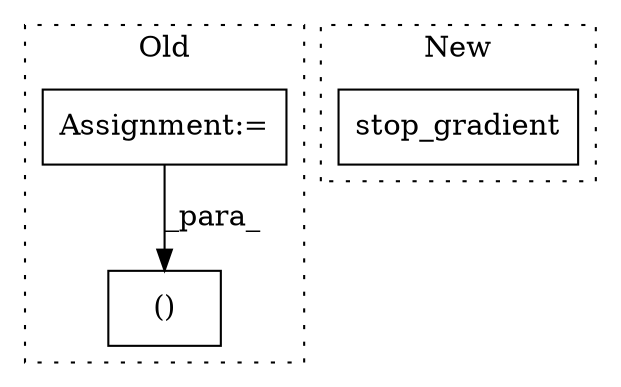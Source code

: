 digraph G {
subgraph cluster0 {
1 [label="()" a="106" s="25943" l="64" shape="box"];
3 [label="Assignment:=" a="7" s="25103" l="1" shape="box"];
label = "Old";
style="dotted";
}
subgraph cluster1 {
2 [label="stop_gradient" a="32" s="25792,25825" l="14,1" shape="box"];
label = "New";
style="dotted";
}
3 -> 1 [label="_para_"];
}